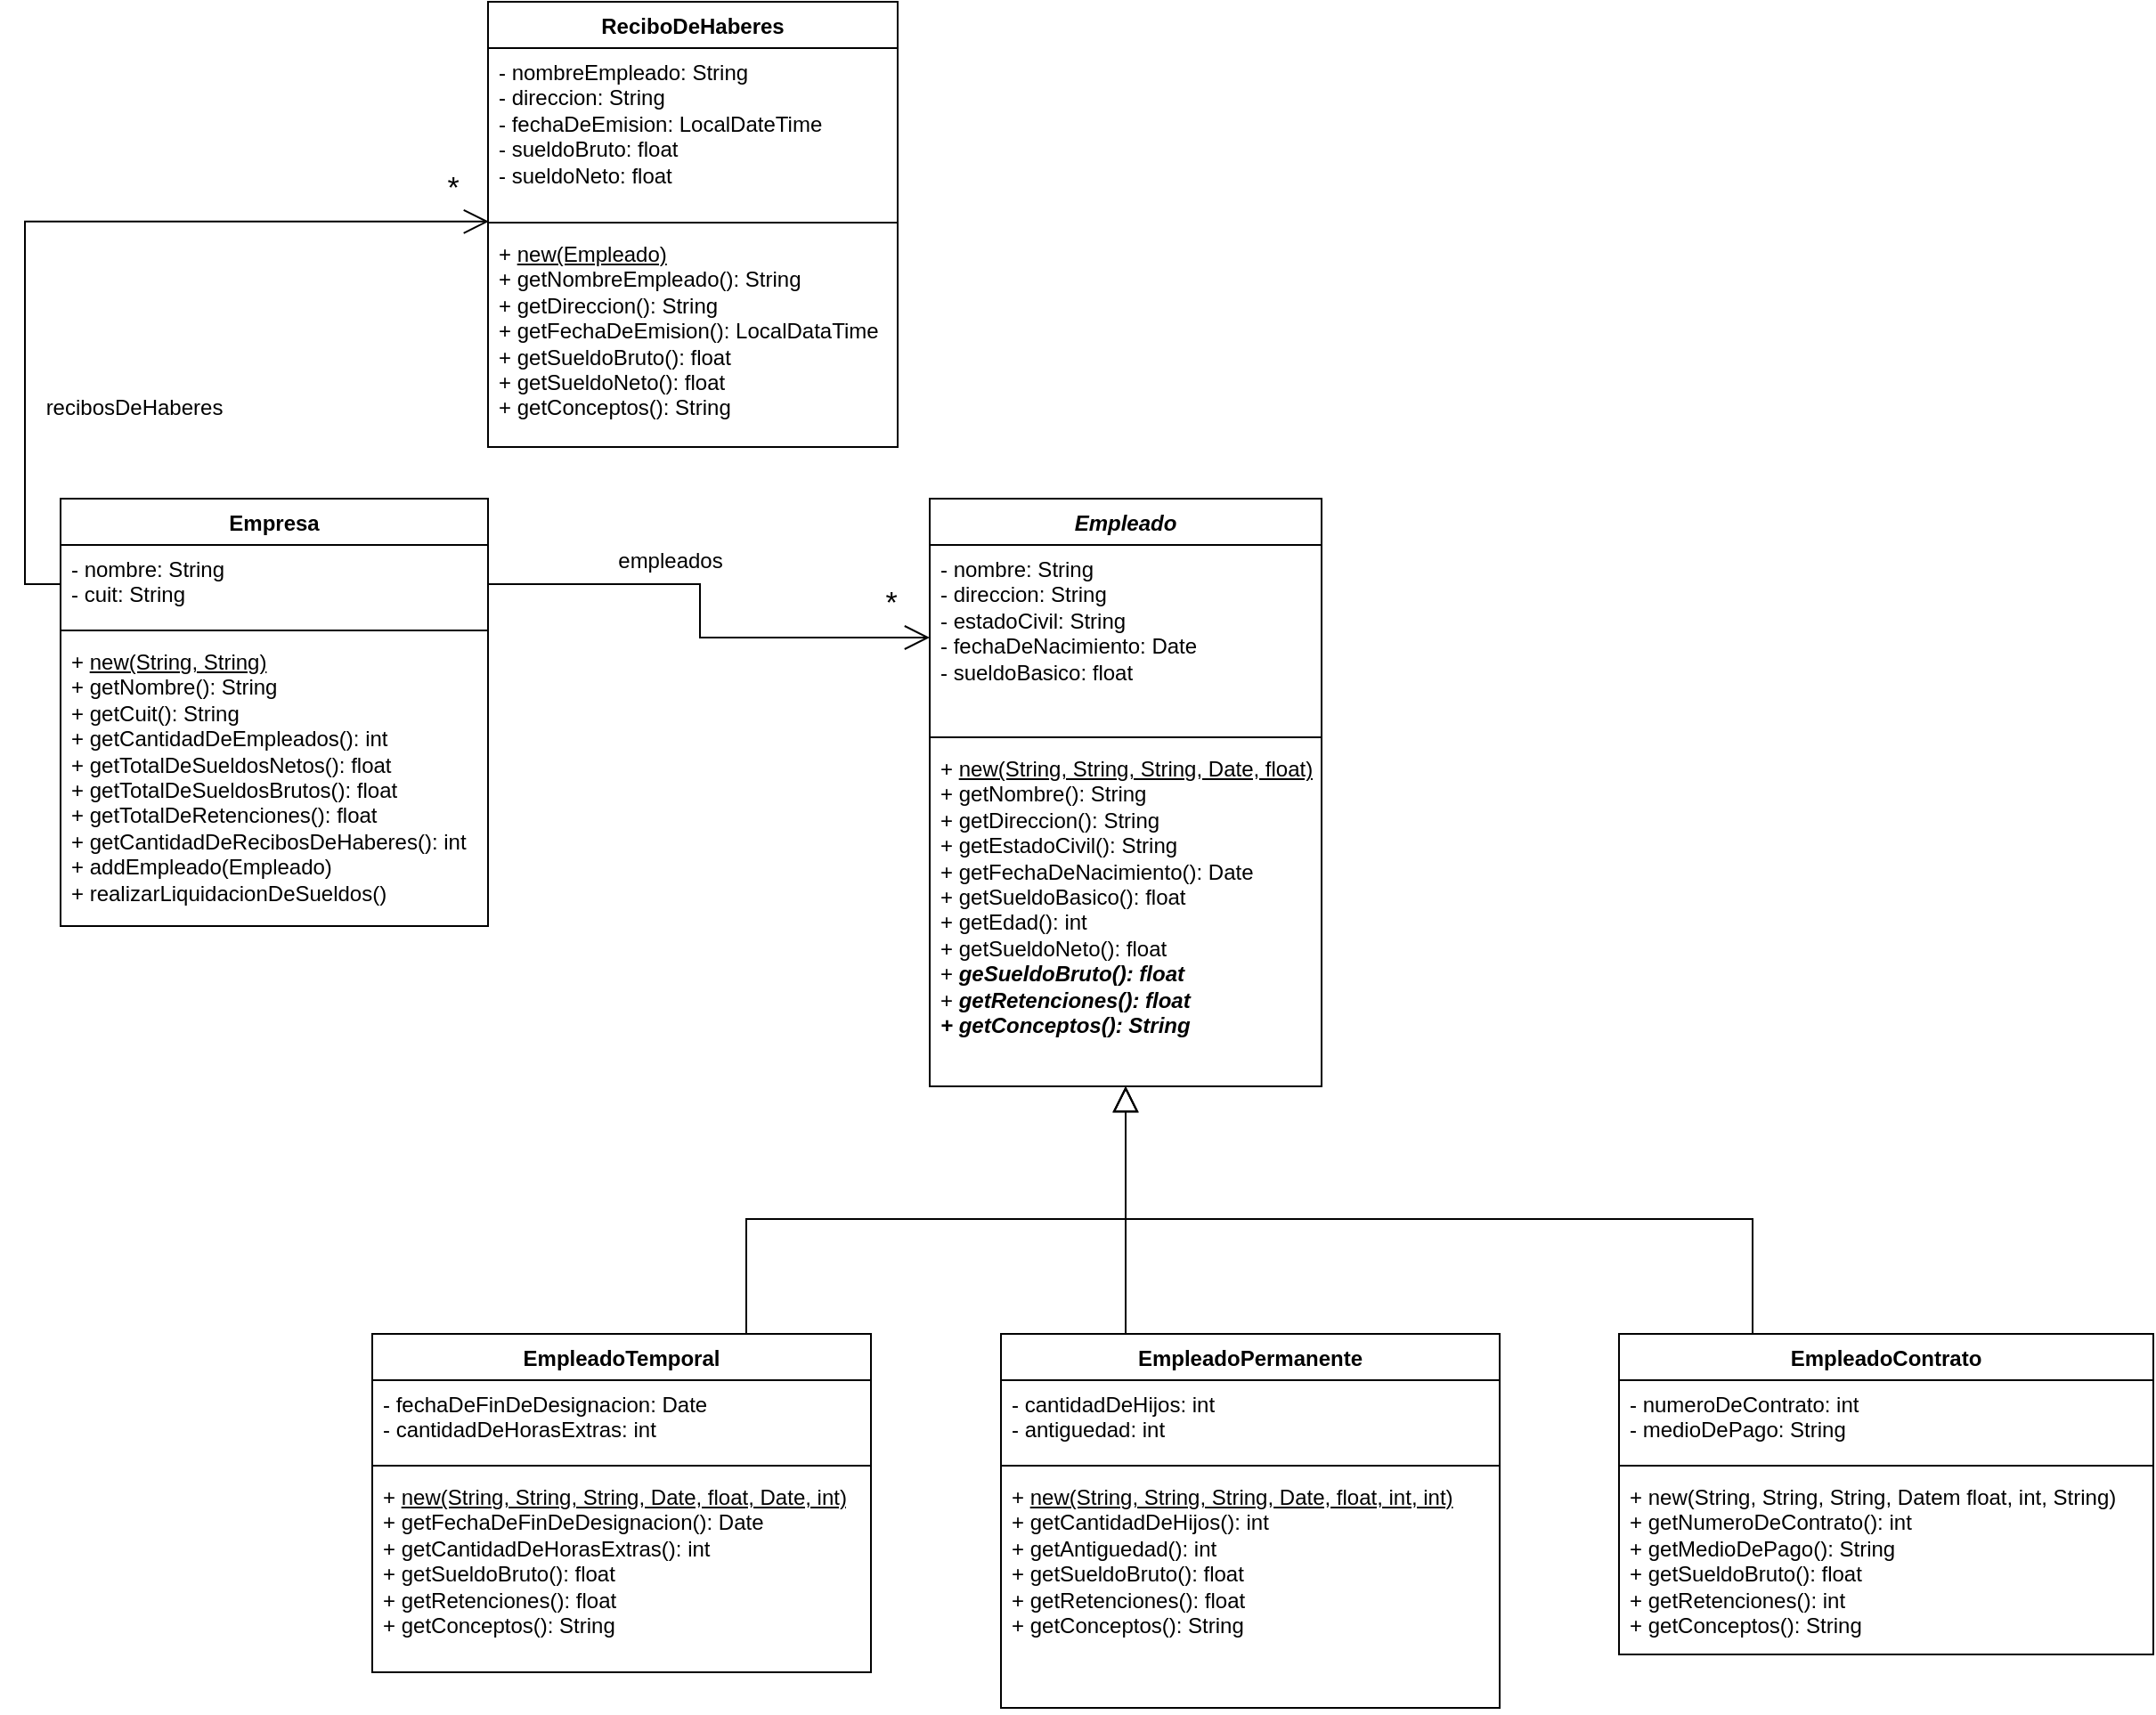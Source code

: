 <mxfile version="26.2.14">
  <diagram name="Página-1" id="mZQW4fi0oKs5TE2i5J2t">
    <mxGraphModel dx="1042" dy="580" grid="1" gridSize="10" guides="1" tooltips="1" connect="1" arrows="1" fold="1" page="1" pageScale="1" pageWidth="827" pageHeight="1169" math="0" shadow="0">
      <root>
        <mxCell id="0" />
        <mxCell id="1" parent="0" />
        <mxCell id="La2GDN7J3TuxR0nn211_-1" value="Empresa" style="swimlane;fontStyle=1;align=center;verticalAlign=top;childLayout=stackLayout;horizontal=1;startSize=26;horizontalStack=0;resizeParent=1;resizeParentMax=0;resizeLast=0;collapsible=1;marginBottom=0;whiteSpace=wrap;html=1;" parent="1" vertex="1">
          <mxGeometry x="45" y="289" width="240" height="240" as="geometry" />
        </mxCell>
        <mxCell id="La2GDN7J3TuxR0nn211_-2" value="- nombre: String&lt;div&gt;- cuit: String&lt;/div&gt;" style="text;strokeColor=none;fillColor=none;align=left;verticalAlign=top;spacingLeft=4;spacingRight=4;overflow=hidden;rotatable=0;points=[[0,0.5],[1,0.5]];portConstraint=eastwest;whiteSpace=wrap;html=1;" parent="La2GDN7J3TuxR0nn211_-1" vertex="1">
          <mxGeometry y="26" width="240" height="44" as="geometry" />
        </mxCell>
        <mxCell id="La2GDN7J3TuxR0nn211_-3" value="" style="line;strokeWidth=1;fillColor=none;align=left;verticalAlign=middle;spacingTop=-1;spacingLeft=3;spacingRight=3;rotatable=0;labelPosition=right;points=[];portConstraint=eastwest;strokeColor=inherit;" parent="La2GDN7J3TuxR0nn211_-1" vertex="1">
          <mxGeometry y="70" width="240" height="8" as="geometry" />
        </mxCell>
        <mxCell id="La2GDN7J3TuxR0nn211_-4" value="+ &lt;u&gt;new(String, String)&lt;/u&gt;&lt;div&gt;+ getNombre(): String&lt;/div&gt;&lt;div&gt;+ getCuit(): String&lt;/div&gt;&lt;div&gt;+ getCantidadDeEmpleados(): int&lt;/div&gt;&lt;div&gt;+ getTotalDeSueldosNetos(): float&lt;/div&gt;&lt;div&gt;+ getTotalDeSueldosBrutos(): float&lt;/div&gt;&lt;div&gt;+ getTotalDeRetenciones(): float&lt;/div&gt;&lt;div&gt;+ getCantidadDeRecibosDeHaberes(): int&lt;/div&gt;&lt;div&gt;+ addEmpleado(Empleado)&lt;/div&gt;&lt;div&gt;+ realizarLiquidacionDeSueldos()&lt;/div&gt;&lt;div&gt;&lt;br&gt;&lt;/div&gt;" style="text;strokeColor=none;fillColor=none;align=left;verticalAlign=top;spacingLeft=4;spacingRight=4;overflow=hidden;rotatable=0;points=[[0,0.5],[1,0.5]];portConstraint=eastwest;whiteSpace=wrap;html=1;" parent="La2GDN7J3TuxR0nn211_-1" vertex="1">
          <mxGeometry y="78" width="240" height="162" as="geometry" />
        </mxCell>
        <mxCell id="La2GDN7J3TuxR0nn211_-5" value="&lt;i&gt;Empleado&lt;/i&gt;" style="swimlane;fontStyle=1;align=center;verticalAlign=top;childLayout=stackLayout;horizontal=1;startSize=26;horizontalStack=0;resizeParent=1;resizeParentMax=0;resizeLast=0;collapsible=1;marginBottom=0;whiteSpace=wrap;html=1;" parent="1" vertex="1">
          <mxGeometry x="533" y="289" width="220" height="330" as="geometry" />
        </mxCell>
        <mxCell id="La2GDN7J3TuxR0nn211_-6" value="- nombre: String&lt;div&gt;- direccion: String&lt;/div&gt;&lt;div&gt;- estadoCivil: String&lt;/div&gt;&lt;div&gt;- fechaDeNacimiento: Date&lt;/div&gt;&lt;div&gt;- sueldoBasico: float&lt;/div&gt;" style="text;strokeColor=none;fillColor=none;align=left;verticalAlign=top;spacingLeft=4;spacingRight=4;overflow=hidden;rotatable=0;points=[[0,0.5],[1,0.5]];portConstraint=eastwest;whiteSpace=wrap;html=1;" parent="La2GDN7J3TuxR0nn211_-5" vertex="1">
          <mxGeometry y="26" width="220" height="104" as="geometry" />
        </mxCell>
        <mxCell id="La2GDN7J3TuxR0nn211_-7" value="" style="line;strokeWidth=1;fillColor=none;align=left;verticalAlign=middle;spacingTop=-1;spacingLeft=3;spacingRight=3;rotatable=0;labelPosition=right;points=[];portConstraint=eastwest;strokeColor=inherit;" parent="La2GDN7J3TuxR0nn211_-5" vertex="1">
          <mxGeometry y="130" width="220" height="8" as="geometry" />
        </mxCell>
        <mxCell id="La2GDN7J3TuxR0nn211_-8" value="+ &lt;u&gt;new(String, String, String, Date, float)&lt;/u&gt;&lt;div&gt;+ getNombre(): String&lt;/div&gt;&lt;div&gt;+ getDireccion(): String&lt;/div&gt;&lt;div&gt;+ getEstadoCivil(): String&lt;/div&gt;&lt;div&gt;+ getFechaDeNacimiento(): Date&lt;/div&gt;&lt;div&gt;+ getSueldoBasico(): float&lt;/div&gt;&lt;div&gt;+ getEdad(): int&lt;/div&gt;&lt;div&gt;+ getSueldoNeto(): float&lt;/div&gt;&lt;div&gt;+ &lt;b&gt;&lt;i&gt;geSueldoBruto(): float&lt;/i&gt;&lt;/b&gt;&lt;/div&gt;&lt;div&gt;+ &lt;i&gt;&lt;b&gt;getRetenciones(): float&lt;/b&gt;&lt;/i&gt;&lt;/div&gt;&lt;div&gt;&lt;i&gt;&lt;b&gt;+ getConceptos(): String&lt;/b&gt;&lt;/i&gt;&lt;/div&gt;" style="text;strokeColor=none;fillColor=none;align=left;verticalAlign=top;spacingLeft=4;spacingRight=4;overflow=hidden;rotatable=0;points=[[0,0.5],[1,0.5]];portConstraint=eastwest;whiteSpace=wrap;html=1;" parent="La2GDN7J3TuxR0nn211_-5" vertex="1">
          <mxGeometry y="138" width="220" height="192" as="geometry" />
        </mxCell>
        <mxCell id="La2GDN7J3TuxR0nn211_-10" value="empleados" style="text;html=1;align=center;verticalAlign=middle;resizable=0;points=[];autosize=1;strokeColor=none;fillColor=none;" parent="1" vertex="1">
          <mxGeometry x="347" y="309" width="80" height="30" as="geometry" />
        </mxCell>
        <mxCell id="La2GDN7J3TuxR0nn211_-15" style="edgeStyle=orthogonalEdgeStyle;rounded=0;orthogonalLoop=1;jettySize=auto;html=1;exitX=1;exitY=0.5;exitDx=0;exitDy=0;endSize=12;endArrow=open;endFill=0;" parent="1" source="La2GDN7J3TuxR0nn211_-2" target="La2GDN7J3TuxR0nn211_-6" edge="1">
          <mxGeometry relative="1" as="geometry" />
        </mxCell>
        <mxCell id="La2GDN7J3TuxR0nn211_-16" value="&lt;font style=&quot;font-size: 17px;&quot;&gt;*&lt;/font&gt;" style="text;html=1;align=center;verticalAlign=middle;resizable=0;points=[];autosize=1;strokeColor=none;fillColor=none;" parent="1" vertex="1">
          <mxGeometry x="496" y="333" width="30" height="30" as="geometry" />
        </mxCell>
        <mxCell id="La2GDN7J3TuxR0nn211_-26" style="edgeStyle=orthogonalEdgeStyle;rounded=0;orthogonalLoop=1;jettySize=auto;html=1;exitX=0.75;exitY=0;exitDx=0;exitDy=0;endArrow=block;endFill=0;endSize=12;" parent="1" source="La2GDN7J3TuxR0nn211_-17" target="La2GDN7J3TuxR0nn211_-5" edge="1">
          <mxGeometry relative="1" as="geometry" />
        </mxCell>
        <mxCell id="La2GDN7J3TuxR0nn211_-17" value="EmpleadoTemporal" style="swimlane;fontStyle=1;align=center;verticalAlign=top;childLayout=stackLayout;horizontal=1;startSize=26;horizontalStack=0;resizeParent=1;resizeParentMax=0;resizeLast=0;collapsible=1;marginBottom=0;whiteSpace=wrap;html=1;" parent="1" vertex="1">
          <mxGeometry x="220" y="758" width="280" height="190" as="geometry" />
        </mxCell>
        <mxCell id="La2GDN7J3TuxR0nn211_-18" value="- fechaDeFinDeDesignacion: Date&lt;div&gt;- cantidadDeHorasExtras: int&lt;/div&gt;" style="text;strokeColor=none;fillColor=none;align=left;verticalAlign=top;spacingLeft=4;spacingRight=4;overflow=hidden;rotatable=0;points=[[0,0.5],[1,0.5]];portConstraint=eastwest;whiteSpace=wrap;html=1;" parent="La2GDN7J3TuxR0nn211_-17" vertex="1">
          <mxGeometry y="26" width="280" height="44" as="geometry" />
        </mxCell>
        <mxCell id="La2GDN7J3TuxR0nn211_-19" value="" style="line;strokeWidth=1;fillColor=none;align=left;verticalAlign=middle;spacingTop=-1;spacingLeft=3;spacingRight=3;rotatable=0;labelPosition=right;points=[];portConstraint=eastwest;strokeColor=inherit;" parent="La2GDN7J3TuxR0nn211_-17" vertex="1">
          <mxGeometry y="70" width="280" height="8" as="geometry" />
        </mxCell>
        <mxCell id="La2GDN7J3TuxR0nn211_-20" value="+ &lt;u&gt;new(String, String, String, Date, float, Date, int)&lt;/u&gt;&lt;div&gt;+ getFechaDeFinDeDesignacion(): Date&lt;/div&gt;&lt;div&gt;+ getCantidadDeHorasExtras(): int&lt;/div&gt;&lt;div&gt;+ getSueldoBruto(): float&lt;/div&gt;&lt;div&gt;+ getRetenciones(): float&lt;/div&gt;&lt;div&gt;+ getConceptos(): String&lt;/div&gt;&lt;div&gt;&lt;br&gt;&lt;/div&gt;" style="text;strokeColor=none;fillColor=none;align=left;verticalAlign=top;spacingLeft=4;spacingRight=4;overflow=hidden;rotatable=0;points=[[0,0.5],[1,0.5]];portConstraint=eastwest;whiteSpace=wrap;html=1;" parent="La2GDN7J3TuxR0nn211_-17" vertex="1">
          <mxGeometry y="78" width="280" height="112" as="geometry" />
        </mxCell>
        <mxCell id="La2GDN7J3TuxR0nn211_-27" style="edgeStyle=orthogonalEdgeStyle;rounded=0;orthogonalLoop=1;jettySize=auto;html=1;exitX=0.25;exitY=0;exitDx=0;exitDy=0;endArrow=block;endFill=0;endSize=12;" parent="1" source="La2GDN7J3TuxR0nn211_-21" target="La2GDN7J3TuxR0nn211_-5" edge="1">
          <mxGeometry relative="1" as="geometry" />
        </mxCell>
        <mxCell id="La2GDN7J3TuxR0nn211_-21" value="EmpleadoPermanente" style="swimlane;fontStyle=1;align=center;verticalAlign=top;childLayout=stackLayout;horizontal=1;startSize=26;horizontalStack=0;resizeParent=1;resizeParentMax=0;resizeLast=0;collapsible=1;marginBottom=0;whiteSpace=wrap;html=1;" parent="1" vertex="1">
          <mxGeometry x="573" y="758" width="280" height="210" as="geometry" />
        </mxCell>
        <mxCell id="La2GDN7J3TuxR0nn211_-22" value="- cantidadDeHijos: int&lt;div&gt;- antiguedad: int&lt;/div&gt;" style="text;strokeColor=none;fillColor=none;align=left;verticalAlign=top;spacingLeft=4;spacingRight=4;overflow=hidden;rotatable=0;points=[[0,0.5],[1,0.5]];portConstraint=eastwest;whiteSpace=wrap;html=1;" parent="La2GDN7J3TuxR0nn211_-21" vertex="1">
          <mxGeometry y="26" width="280" height="44" as="geometry" />
        </mxCell>
        <mxCell id="La2GDN7J3TuxR0nn211_-23" value="" style="line;strokeWidth=1;fillColor=none;align=left;verticalAlign=middle;spacingTop=-1;spacingLeft=3;spacingRight=3;rotatable=0;labelPosition=right;points=[];portConstraint=eastwest;strokeColor=inherit;" parent="La2GDN7J3TuxR0nn211_-21" vertex="1">
          <mxGeometry y="70" width="280" height="8" as="geometry" />
        </mxCell>
        <mxCell id="La2GDN7J3TuxR0nn211_-24" value="+ &lt;u&gt;new(String, String, String, Date, float, int, int)&lt;/u&gt;&lt;div&gt;&lt;div&gt;+ getCantidadDeHijos(): int&lt;/div&gt;&lt;div&gt;+ getAntiguedad(): int&lt;/div&gt;&lt;div&gt;+ getSueldoBruto(): float&lt;/div&gt;&lt;div&gt;+ getRetenciones(): float&lt;/div&gt;&lt;/div&gt;&lt;div&gt;+ getConceptos(): String&lt;/div&gt;" style="text;strokeColor=none;fillColor=none;align=left;verticalAlign=top;spacingLeft=4;spacingRight=4;overflow=hidden;rotatable=0;points=[[0,0.5],[1,0.5]];portConstraint=eastwest;whiteSpace=wrap;html=1;" parent="La2GDN7J3TuxR0nn211_-21" vertex="1">
          <mxGeometry y="78" width="280" height="132" as="geometry" />
        </mxCell>
        <mxCell id="La2GDN7J3TuxR0nn211_-28" value="ReciboDeHaberes" style="swimlane;fontStyle=1;align=center;verticalAlign=top;childLayout=stackLayout;horizontal=1;startSize=26;horizontalStack=0;resizeParent=1;resizeParentMax=0;resizeLast=0;collapsible=1;marginBottom=0;whiteSpace=wrap;html=1;" parent="1" vertex="1">
          <mxGeometry x="285" y="10" width="230" height="250" as="geometry" />
        </mxCell>
        <mxCell id="La2GDN7J3TuxR0nn211_-29" value="- nombreEmpleado: String&lt;div&gt;- direccion: String&lt;/div&gt;&lt;div&gt;- fechaDeEmision: LocalDateTime&lt;/div&gt;&lt;div&gt;- sueldoBruto: float&lt;/div&gt;&lt;div&gt;- sueldoNeto: float&lt;/div&gt;" style="text;strokeColor=none;fillColor=none;align=left;verticalAlign=top;spacingLeft=4;spacingRight=4;overflow=hidden;rotatable=0;points=[[0,0.5],[1,0.5]];portConstraint=eastwest;whiteSpace=wrap;html=1;" parent="La2GDN7J3TuxR0nn211_-28" vertex="1">
          <mxGeometry y="26" width="230" height="94" as="geometry" />
        </mxCell>
        <mxCell id="La2GDN7J3TuxR0nn211_-30" value="" style="line;strokeWidth=1;fillColor=none;align=left;verticalAlign=middle;spacingTop=-1;spacingLeft=3;spacingRight=3;rotatable=0;labelPosition=right;points=[];portConstraint=eastwest;strokeColor=inherit;" parent="La2GDN7J3TuxR0nn211_-28" vertex="1">
          <mxGeometry y="120" width="230" height="8" as="geometry" />
        </mxCell>
        <mxCell id="La2GDN7J3TuxR0nn211_-31" value="+ &lt;u&gt;new(Empleado)&lt;/u&gt;&lt;div&gt;+ getNombreEmpleado(): String&lt;/div&gt;&lt;div&gt;+ getDireccion(): String&lt;/div&gt;&lt;div&gt;+ getFechaDeEmision(): LocalDataTime&lt;/div&gt;&lt;div&gt;+ getSueldoBruto(): float&lt;/div&gt;&lt;div&gt;+ getSueldoNeto(): float&lt;/div&gt;&lt;div&gt;+ getConceptos(): String&lt;/div&gt;" style="text;strokeColor=none;fillColor=none;align=left;verticalAlign=top;spacingLeft=4;spacingRight=4;overflow=hidden;rotatable=0;points=[[0,0.5],[1,0.5]];portConstraint=eastwest;whiteSpace=wrap;html=1;" parent="La2GDN7J3TuxR0nn211_-28" vertex="1">
          <mxGeometry y="128" width="230" height="122" as="geometry" />
        </mxCell>
        <mxCell id="La2GDN7J3TuxR0nn211_-32" style="edgeStyle=orthogonalEdgeStyle;rounded=0;orthogonalLoop=1;jettySize=auto;html=1;exitX=0;exitY=0.5;exitDx=0;exitDy=0;entryX=0.002;entryY=1.036;entryDx=0;entryDy=0;entryPerimeter=0;endArrow=open;endFill=0;endSize=12;" parent="1" source="La2GDN7J3TuxR0nn211_-2" target="La2GDN7J3TuxR0nn211_-29" edge="1">
          <mxGeometry relative="1" as="geometry" />
        </mxCell>
        <mxCell id="La2GDN7J3TuxR0nn211_-34" value="recibosDeHaberes" style="text;html=1;align=center;verticalAlign=middle;resizable=0;points=[];autosize=1;strokeColor=none;fillColor=none;" parent="1" vertex="1">
          <mxGeometry x="26" y="223" width="120" height="30" as="geometry" />
        </mxCell>
        <mxCell id="uDLKchhXDwje42bqczU5-5" style="edgeStyle=orthogonalEdgeStyle;rounded=0;orthogonalLoop=1;jettySize=auto;html=1;exitX=0.25;exitY=0;exitDx=0;exitDy=0;endArrow=block;endFill=0;endSize=12;" parent="1" source="uDLKchhXDwje42bqczU5-1" target="La2GDN7J3TuxR0nn211_-5" edge="1">
          <mxGeometry relative="1" as="geometry">
            <mxPoint x="750" y="640" as="targetPoint" />
          </mxGeometry>
        </mxCell>
        <mxCell id="uDLKchhXDwje42bqczU5-1" value="EmpleadoContrato" style="swimlane;fontStyle=1;align=center;verticalAlign=top;childLayout=stackLayout;horizontal=1;startSize=26;horizontalStack=0;resizeParent=1;resizeParentMax=0;resizeLast=0;collapsible=1;marginBottom=0;whiteSpace=wrap;html=1;" parent="1" vertex="1">
          <mxGeometry x="920" y="758" width="300" height="180" as="geometry" />
        </mxCell>
        <mxCell id="uDLKchhXDwje42bqczU5-2" value="- numeroDeContrato: int&lt;div&gt;- medioDePago: String&lt;/div&gt;" style="text;strokeColor=none;fillColor=none;align=left;verticalAlign=top;spacingLeft=4;spacingRight=4;overflow=hidden;rotatable=0;points=[[0,0.5],[1,0.5]];portConstraint=eastwest;whiteSpace=wrap;html=1;" parent="uDLKchhXDwje42bqczU5-1" vertex="1">
          <mxGeometry y="26" width="300" height="44" as="geometry" />
        </mxCell>
        <mxCell id="uDLKchhXDwje42bqczU5-3" value="" style="line;strokeWidth=1;fillColor=none;align=left;verticalAlign=middle;spacingTop=-1;spacingLeft=3;spacingRight=3;rotatable=0;labelPosition=right;points=[];portConstraint=eastwest;strokeColor=inherit;" parent="uDLKchhXDwje42bqczU5-1" vertex="1">
          <mxGeometry y="70" width="300" height="8" as="geometry" />
        </mxCell>
        <mxCell id="uDLKchhXDwje42bqczU5-4" value="+ new(String, String, String, Datem float, int, String)&lt;div&gt;+ getNumeroDeContrato(): int&lt;/div&gt;&lt;div&gt;+ getMedioDePago(): String&lt;/div&gt;&lt;div&gt;+ getSueldoBruto(): float&lt;/div&gt;&lt;div&gt;+ getRetenciones(): int&lt;/div&gt;&lt;div&gt;&lt;span style=&quot;background-color: transparent; color: light-dark(rgb(0, 0, 0), rgb(255, 255, 255));&quot;&gt;+ getConceptos(): String&lt;/span&gt;&lt;/div&gt;" style="text;strokeColor=none;fillColor=none;align=left;verticalAlign=top;spacingLeft=4;spacingRight=4;overflow=hidden;rotatable=0;points=[[0,0.5],[1,0.5]];portConstraint=eastwest;whiteSpace=wrap;html=1;" parent="uDLKchhXDwje42bqczU5-1" vertex="1">
          <mxGeometry y="78" width="300" height="102" as="geometry" />
        </mxCell>
        <mxCell id="uy5qb_XqA0YSJ6FOzJKw-1" value="&lt;font style=&quot;font-size: 17px;&quot;&gt;*&lt;/font&gt;" style="text;html=1;align=center;verticalAlign=middle;resizable=0;points=[];autosize=1;strokeColor=none;fillColor=none;" vertex="1" parent="1">
          <mxGeometry x="250" y="100" width="30" height="30" as="geometry" />
        </mxCell>
      </root>
    </mxGraphModel>
  </diagram>
</mxfile>

